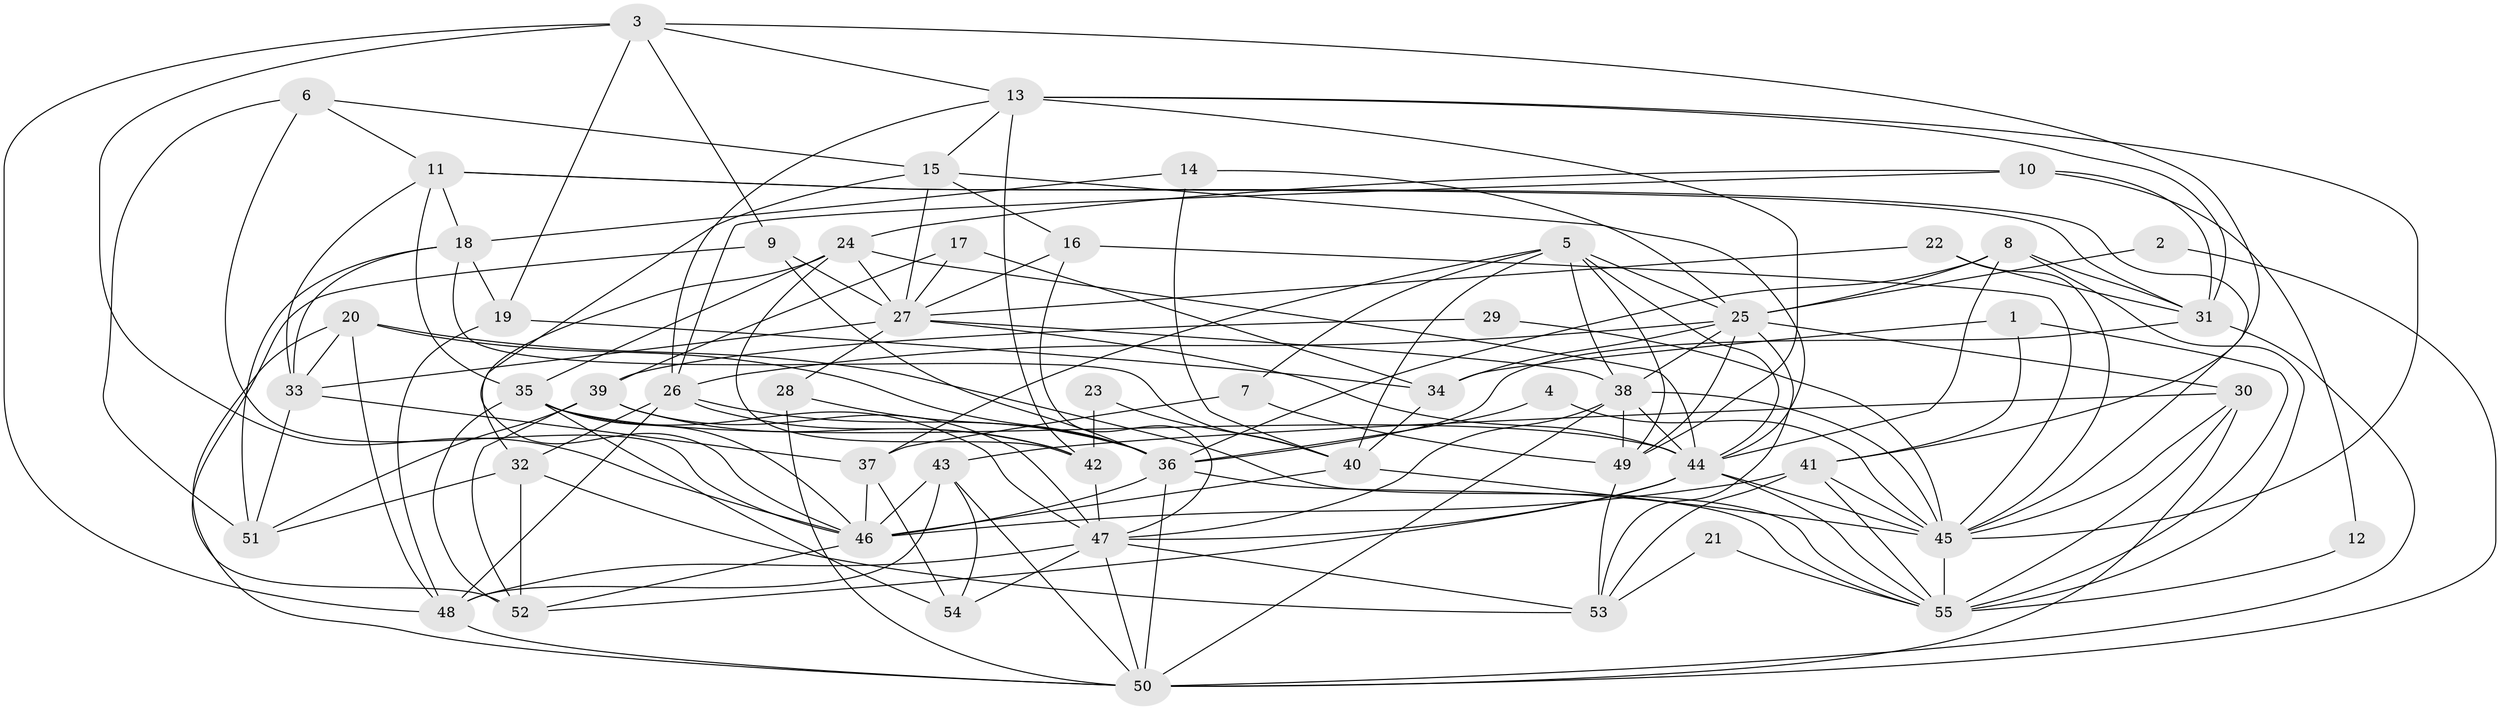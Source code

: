 // original degree distribution, {3: 0.22727272727272727, 7: 0.02727272727272727, 6: 0.1, 5: 0.18181818181818182, 2: 0.16363636363636364, 4: 0.2818181818181818, 8: 0.00909090909090909, 10: 0.00909090909090909}
// Generated by graph-tools (version 1.1) at 2025/50/03/09/25 03:50:11]
// undirected, 55 vertices, 158 edges
graph export_dot {
graph [start="1"]
  node [color=gray90,style=filled];
  1;
  2;
  3;
  4;
  5;
  6;
  7;
  8;
  9;
  10;
  11;
  12;
  13;
  14;
  15;
  16;
  17;
  18;
  19;
  20;
  21;
  22;
  23;
  24;
  25;
  26;
  27;
  28;
  29;
  30;
  31;
  32;
  33;
  34;
  35;
  36;
  37;
  38;
  39;
  40;
  41;
  42;
  43;
  44;
  45;
  46;
  47;
  48;
  49;
  50;
  51;
  52;
  53;
  54;
  55;
  1 -- 34 [weight=1.0];
  1 -- 41 [weight=1.0];
  1 -- 55 [weight=1.0];
  2 -- 25 [weight=1.0];
  2 -- 50 [weight=1.0];
  3 -- 9 [weight=1.0];
  3 -- 13 [weight=1.0];
  3 -- 19 [weight=1.0];
  3 -- 41 [weight=1.0];
  3 -- 46 [weight=1.0];
  3 -- 48 [weight=1.0];
  4 -- 36 [weight=1.0];
  4 -- 45 [weight=1.0];
  5 -- 7 [weight=1.0];
  5 -- 25 [weight=1.0];
  5 -- 37 [weight=1.0];
  5 -- 38 [weight=1.0];
  5 -- 40 [weight=1.0];
  5 -- 44 [weight=1.0];
  5 -- 49 [weight=1.0];
  6 -- 11 [weight=1.0];
  6 -- 15 [weight=1.0];
  6 -- 46 [weight=1.0];
  6 -- 51 [weight=1.0];
  7 -- 37 [weight=1.0];
  7 -- 49 [weight=1.0];
  8 -- 25 [weight=1.0];
  8 -- 31 [weight=1.0];
  8 -- 36 [weight=1.0];
  8 -- 44 [weight=1.0];
  8 -- 55 [weight=1.0];
  9 -- 27 [weight=1.0];
  9 -- 36 [weight=1.0];
  9 -- 52 [weight=1.0];
  10 -- 12 [weight=1.0];
  10 -- 24 [weight=1.0];
  10 -- 26 [weight=1.0];
  10 -- 31 [weight=1.0];
  11 -- 18 [weight=1.0];
  11 -- 31 [weight=1.0];
  11 -- 33 [weight=1.0];
  11 -- 35 [weight=1.0];
  11 -- 45 [weight=1.0];
  12 -- 55 [weight=1.0];
  13 -- 15 [weight=1.0];
  13 -- 26 [weight=1.0];
  13 -- 31 [weight=1.0];
  13 -- 42 [weight=1.0];
  13 -- 45 [weight=1.0];
  13 -- 49 [weight=1.0];
  14 -- 18 [weight=1.0];
  14 -- 25 [weight=1.0];
  14 -- 40 [weight=1.0];
  15 -- 16 [weight=1.0];
  15 -- 27 [weight=1.0];
  15 -- 44 [weight=1.0];
  15 -- 46 [weight=1.0];
  16 -- 27 [weight=1.0];
  16 -- 45 [weight=1.0];
  16 -- 47 [weight=1.0];
  17 -- 27 [weight=1.0];
  17 -- 34 [weight=1.0];
  17 -- 39 [weight=1.0];
  18 -- 19 [weight=1.0];
  18 -- 33 [weight=1.0];
  18 -- 40 [weight=1.0];
  18 -- 51 [weight=1.0];
  19 -- 34 [weight=1.0];
  19 -- 48 [weight=1.0];
  20 -- 33 [weight=1.0];
  20 -- 36 [weight=1.0];
  20 -- 48 [weight=1.0];
  20 -- 50 [weight=1.0];
  20 -- 55 [weight=1.0];
  21 -- 53 [weight=1.0];
  21 -- 55 [weight=1.0];
  22 -- 27 [weight=1.0];
  22 -- 31 [weight=1.0];
  22 -- 45 [weight=1.0];
  23 -- 40 [weight=1.0];
  23 -- 42 [weight=1.0];
  24 -- 27 [weight=1.0];
  24 -- 32 [weight=1.0];
  24 -- 35 [weight=1.0];
  24 -- 42 [weight=1.0];
  24 -- 44 [weight=1.0];
  25 -- 26 [weight=1.0];
  25 -- 30 [weight=1.0];
  25 -- 34 [weight=1.0];
  25 -- 38 [weight=1.0];
  25 -- 49 [weight=1.0];
  25 -- 53 [weight=1.0];
  26 -- 32 [weight=1.0];
  26 -- 36 [weight=1.0];
  26 -- 42 [weight=1.0];
  26 -- 48 [weight=1.0];
  27 -- 28 [weight=1.0];
  27 -- 33 [weight=1.0];
  27 -- 38 [weight=1.0];
  27 -- 44 [weight=1.0];
  28 -- 36 [weight=1.0];
  28 -- 50 [weight=1.0];
  29 -- 39 [weight=1.0];
  29 -- 45 [weight=1.0];
  30 -- 43 [weight=1.0];
  30 -- 45 [weight=1.0];
  30 -- 50 [weight=1.0];
  30 -- 55 [weight=1.0];
  31 -- 36 [weight=1.0];
  31 -- 50 [weight=1.0];
  32 -- 51 [weight=1.0];
  32 -- 52 [weight=1.0];
  32 -- 53 [weight=1.0];
  33 -- 37 [weight=1.0];
  33 -- 51 [weight=1.0];
  34 -- 40 [weight=1.0];
  35 -- 44 [weight=1.0];
  35 -- 46 [weight=2.0];
  35 -- 47 [weight=1.0];
  35 -- 52 [weight=1.0];
  35 -- 54 [weight=1.0];
  36 -- 46 [weight=1.0];
  36 -- 50 [weight=1.0];
  36 -- 55 [weight=1.0];
  37 -- 46 [weight=1.0];
  37 -- 54 [weight=1.0];
  38 -- 44 [weight=2.0];
  38 -- 45 [weight=1.0];
  38 -- 47 [weight=1.0];
  38 -- 49 [weight=1.0];
  38 -- 50 [weight=1.0];
  39 -- 42 [weight=1.0];
  39 -- 47 [weight=1.0];
  39 -- 51 [weight=1.0];
  39 -- 52 [weight=1.0];
  40 -- 45 [weight=2.0];
  40 -- 46 [weight=1.0];
  41 -- 45 [weight=1.0];
  41 -- 46 [weight=1.0];
  41 -- 53 [weight=1.0];
  41 -- 55 [weight=1.0];
  42 -- 47 [weight=1.0];
  43 -- 46 [weight=1.0];
  43 -- 48 [weight=1.0];
  43 -- 50 [weight=1.0];
  43 -- 54 [weight=1.0];
  44 -- 45 [weight=1.0];
  44 -- 47 [weight=1.0];
  44 -- 52 [weight=1.0];
  44 -- 55 [weight=1.0];
  45 -- 55 [weight=2.0];
  46 -- 52 [weight=1.0];
  47 -- 48 [weight=1.0];
  47 -- 50 [weight=1.0];
  47 -- 53 [weight=1.0];
  47 -- 54 [weight=1.0];
  48 -- 50 [weight=1.0];
  49 -- 53 [weight=1.0];
}
